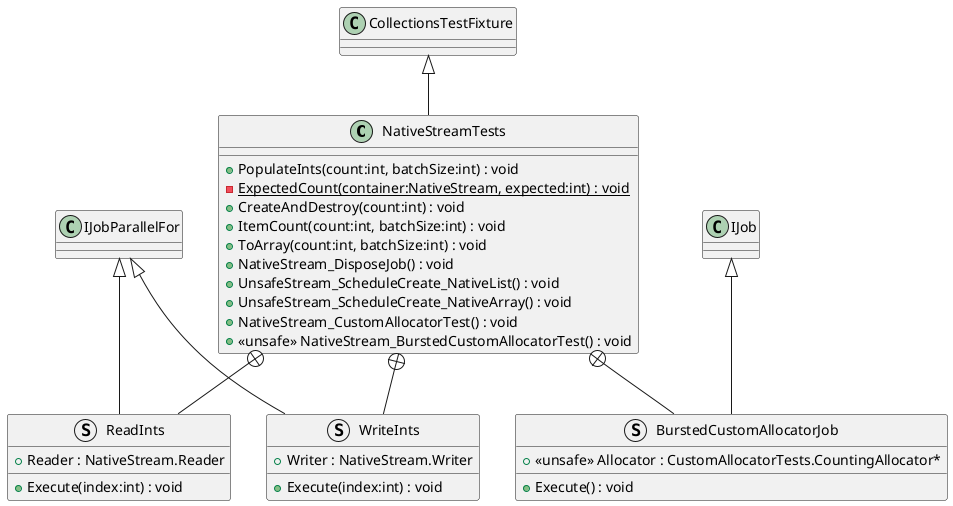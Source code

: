 @startuml
class NativeStreamTests {
    + PopulateInts(count:int, batchSize:int) : void
    {static} - ExpectedCount(container:NativeStream, expected:int) : void
    + CreateAndDestroy(count:int) : void
    + ItemCount(count:int, batchSize:int) : void
    + ToArray(count:int, batchSize:int) : void
    + NativeStream_DisposeJob() : void
    + UnsafeStream_ScheduleCreate_NativeList() : void
    + UnsafeStream_ScheduleCreate_NativeArray() : void
    + NativeStream_CustomAllocatorTest() : void
    + <<unsafe>> NativeStream_BurstedCustomAllocatorTest() : void
}
struct WriteInts {
    + Writer : NativeStream.Writer
    + Execute(index:int) : void
}
struct ReadInts {
    + Reader : NativeStream.Reader
    + Execute(index:int) : void
}
struct BurstedCustomAllocatorJob {
    + <<unsafe>> Allocator : CustomAllocatorTests.CountingAllocator*
    + Execute() : void
}
CollectionsTestFixture <|-- NativeStreamTests
NativeStreamTests +-- WriteInts
IJobParallelFor <|-- WriteInts
NativeStreamTests +-- ReadInts
IJobParallelFor <|-- ReadInts
NativeStreamTests +-- BurstedCustomAllocatorJob
IJob <|-- BurstedCustomAllocatorJob
@enduml
